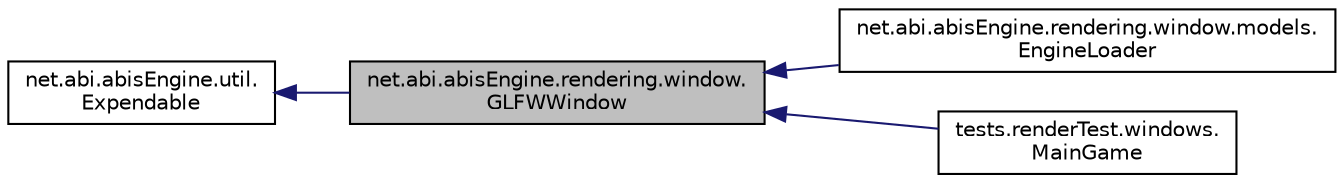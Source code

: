 digraph "net.abi.abisEngine.rendering.window.GLFWWindow"
{
 // LATEX_PDF_SIZE
  edge [fontname="Helvetica",fontsize="10",labelfontname="Helvetica",labelfontsize="10"];
  node [fontname="Helvetica",fontsize="10",shape=record];
  rankdir="LR";
  Node1 [label="net.abi.abisEngine.rendering.window.\lGLFWWindow",height=0.2,width=0.4,color="black", fillcolor="grey75", style="filled", fontcolor="black",tooltip=" "];
  Node2 -> Node1 [dir="back",color="midnightblue",fontsize="10",style="solid",fontname="Helvetica"];
  Node2 [label="net.abi.abisEngine.util.\lExpendable",height=0.2,width=0.4,color="black", fillcolor="white", style="filled",URL="$dd/d27/interfacenet_1_1abi_1_1abis_engine_1_1util_1_1_expendable.html",tooltip=" "];
  Node1 -> Node3 [dir="back",color="midnightblue",fontsize="10",style="solid",fontname="Helvetica"];
  Node3 [label="net.abi.abisEngine.rendering.window.models.\lEngineLoader",height=0.2,width=0.4,color="black", fillcolor="white", style="filled",URL="$d2/dba/classnet_1_1abi_1_1abis_engine_1_1rendering_1_1window_1_1models_1_1_engine_loader.html",tooltip=" "];
  Node1 -> Node4 [dir="back",color="midnightblue",fontsize="10",style="solid",fontname="Helvetica"];
  Node4 [label="tests.renderTest.windows.\lMainGame",height=0.2,width=0.4,color="black", fillcolor="white", style="filled",URL="$d6/d38/classtests_1_1render_test_1_1windows_1_1_main_game.html",tooltip=" "];
}
